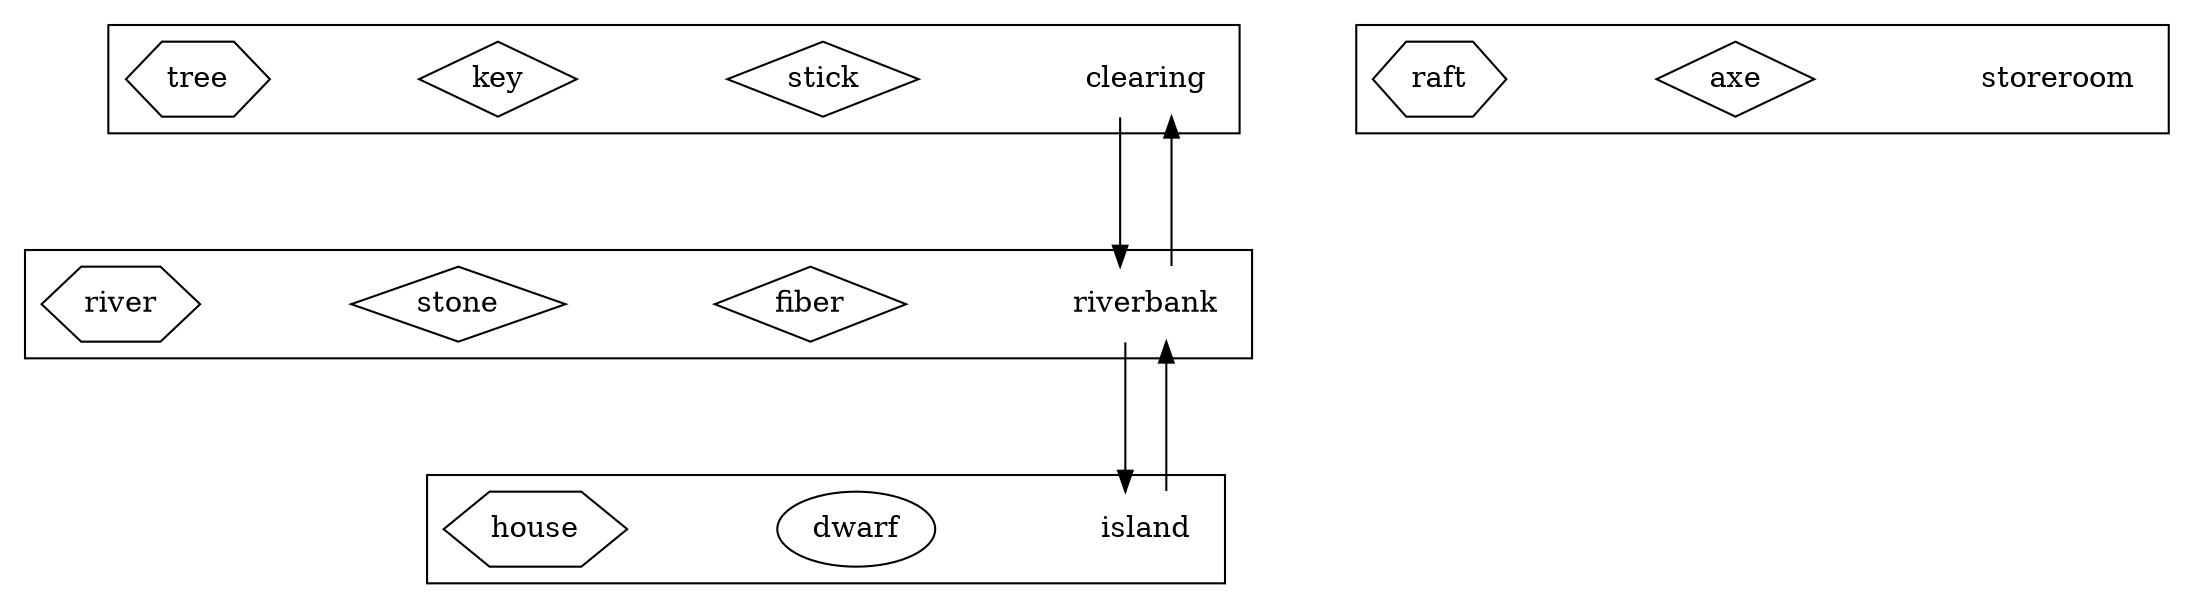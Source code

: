 digraph layout {

    splines = ortho;

    graph [ranksep="1" nodesep="1"];
    node [shape = "rect"];

    subgraph locations {

         subgraph cluster001 {
            node [shape = "none"];
            clearing [description = "A clearing in the woods, there are trees all around"];
            subgraph artefacts {
                node [shape = "diamond"];
                stick [description = "Sticks from a nearby tree"];
                key [description = "A rusty old key"];
            }
            subgraph furniture {
                node [shape = "hexagon"];
                tree [description = "Pretty self-explanatory"];
            }
        }


        subgraph cluster002 {
            node [shape = "none"];
            riverbank [description = "The bank of a river, the water is too deep to cross and you didnt take swimming lessons as a child"];
            subgraph artefacts {
                node [shape = "diamond"];
                fiber [description = "A sturdy looking plant"];
                stone [description = "A sharp, flat stone"];
            }
            subgraph furniture {
                node [shape = "hexagon"];
                river [description = "Its a river"]
            }
        }

        subgraph cluster003 {
            node [shape = "none"];
            island [description = "You make it across the river and reach an island"];
            subgraph characters {
                node [shape = "ellipse"];
                dwarf [description = "An angry looking dwarf"];
            }
            subgraph furniture {
                node [shape = "hexagon"];
                house [description = "A dwarven house"]
            }
        }

        subgraph cluster999 {
            node [shape = "none"];
            storeroom [description = "Storage for any entities not placed in the game"]
            subgraph artefacts {
                node [shape = "diamond"];
                axe [description = "A makeshift axe"];
            }
            subgraph furniture {
                node [shape = "hexagon"];
                raft [description = "A wooden raft"];
            }
        }
    }


    subgraph paths {
        clearing -> riverbank;
        riverbank -> clearing
        riverbank -> island;
        island -> riverbank
    }

}